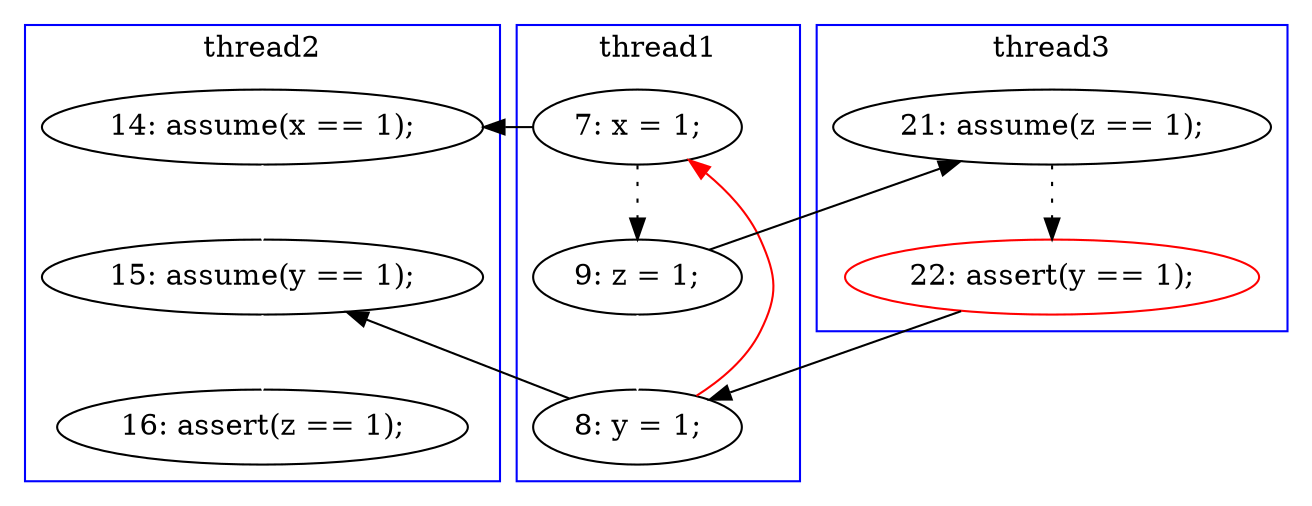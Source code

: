 digraph Counterexample {
	13 -> 18 [color = white, style = solid]
	9 -> 13 [color = black, style = solid, constraint = false]
	17 -> 9 [color = red, style = solid, constraint = false]
	18 -> 23 [color = white, style = solid]
	10 -> 15 [color = black, style = solid, constraint = false]
	9 -> 10 [color = black, style = dotted]
	15 -> 16 [color = black, style = dotted]
	10 -> 17 [color = white, style = solid]
	16 -> 17 [color = black, style = solid, constraint = false]
	17 -> 18 [color = black, style = solid, constraint = false]
	subgraph cluster2 {
		label = thread2
		color = blue
		23  [label = "16: assert(z == 1);"]
		18  [label = "15: assume(y == 1);"]
		13  [label = "14: assume(x == 1);"]
	}
	subgraph cluster1 {
		label = thread1
		color = blue
		17  [label = "8: y = 1;"]
		10  [label = "9: z = 1;"]
		9  [label = "7: x = 1;"]
	}
	subgraph cluster3 {
		label = thread3
		color = blue
		16  [label = "22: assert(y == 1);", color = red]
		15  [label = "21: assume(z == 1);"]
	}
}